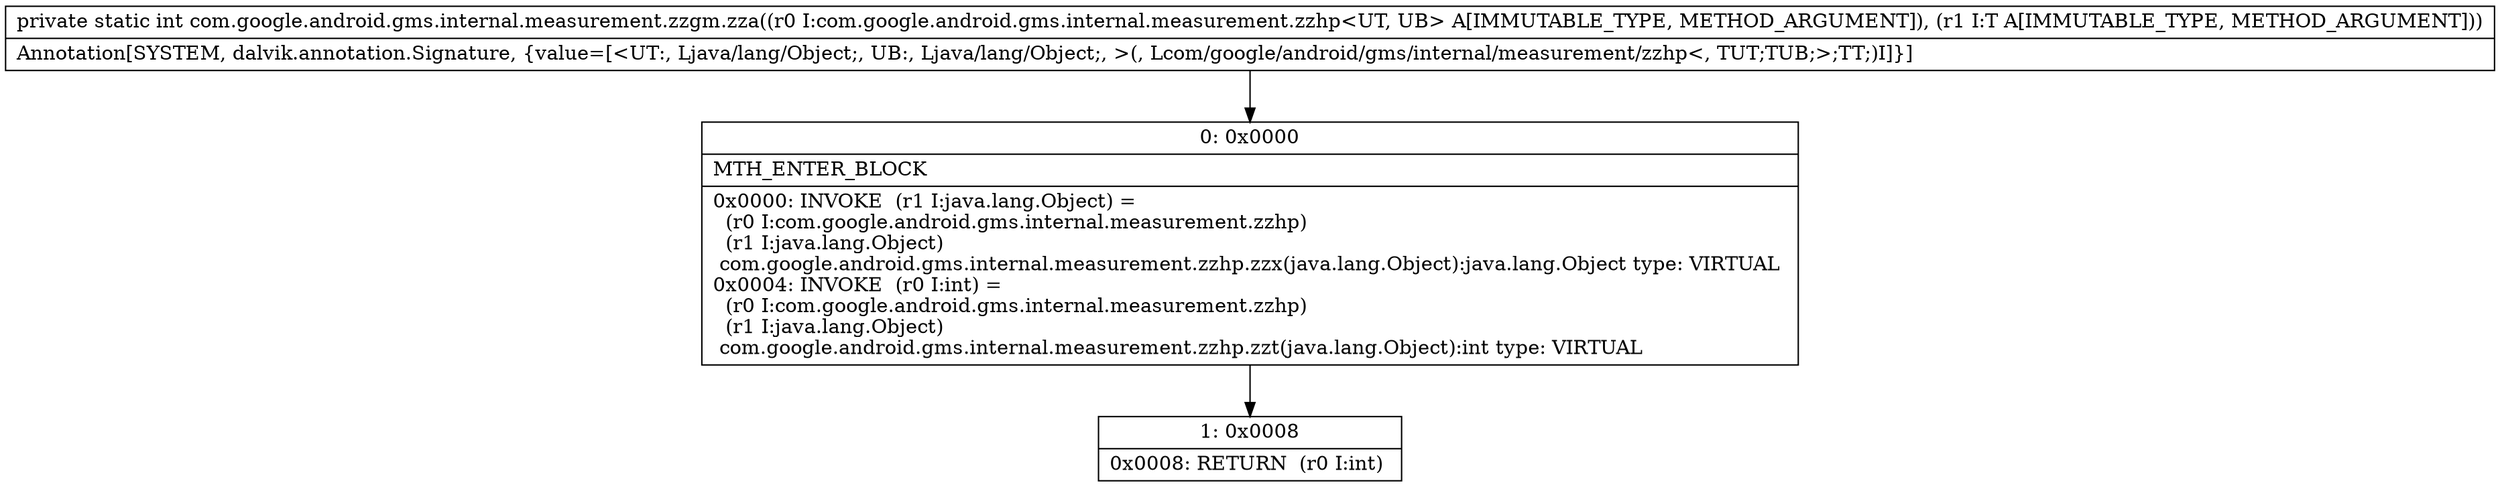 digraph "CFG forcom.google.android.gms.internal.measurement.zzgm.zza(Lcom\/google\/android\/gms\/internal\/measurement\/zzhp;Ljava\/lang\/Object;)I" {
Node_0 [shape=record,label="{0\:\ 0x0000|MTH_ENTER_BLOCK\l|0x0000: INVOKE  (r1 I:java.lang.Object) = \l  (r0 I:com.google.android.gms.internal.measurement.zzhp)\l  (r1 I:java.lang.Object)\l com.google.android.gms.internal.measurement.zzhp.zzx(java.lang.Object):java.lang.Object type: VIRTUAL \l0x0004: INVOKE  (r0 I:int) = \l  (r0 I:com.google.android.gms.internal.measurement.zzhp)\l  (r1 I:java.lang.Object)\l com.google.android.gms.internal.measurement.zzhp.zzt(java.lang.Object):int type: VIRTUAL \l}"];
Node_1 [shape=record,label="{1\:\ 0x0008|0x0008: RETURN  (r0 I:int) \l}"];
MethodNode[shape=record,label="{private static int com.google.android.gms.internal.measurement.zzgm.zza((r0 I:com.google.android.gms.internal.measurement.zzhp\<UT, UB\> A[IMMUTABLE_TYPE, METHOD_ARGUMENT]), (r1 I:T A[IMMUTABLE_TYPE, METHOD_ARGUMENT]))  | Annotation[SYSTEM, dalvik.annotation.Signature, \{value=[\<UT:, Ljava\/lang\/Object;, UB:, Ljava\/lang\/Object;, \>(, Lcom\/google\/android\/gms\/internal\/measurement\/zzhp\<, TUT;TUB;\>;TT;)I]\}]\l}"];
MethodNode -> Node_0;
Node_0 -> Node_1;
}

